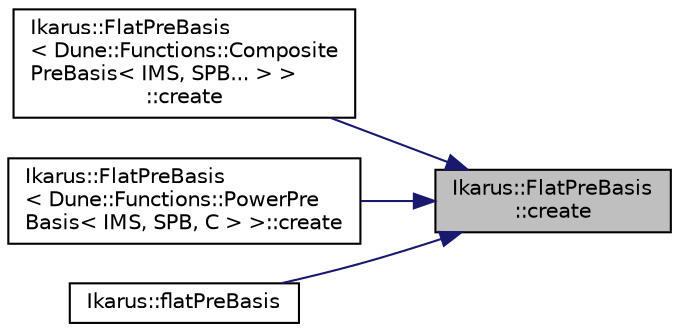 digraph "Ikarus::FlatPreBasis::create"
{
 // LATEX_PDF_SIZE
  edge [fontname="Helvetica",fontsize="10",labelfontname="Helvetica",labelfontsize="10"];
  node [fontname="Helvetica",fontsize="10",shape=record];
  rankdir="RL";
  Node1 [label="Ikarus::FlatPreBasis\l::create",height=0.2,width=0.4,color="black", fillcolor="grey75", style="filled", fontcolor="black",tooltip="Try to construct the pre-basis using a gridView."];
  Node1 -> Node2 [dir="back",color="midnightblue",fontsize="10",style="solid"];
  Node2 [label="Ikarus::FlatPreBasis\l\< Dune::Functions::Composite\lPreBasis\< IMS, SPB... \> \>\l::create",height=0.2,width=0.4,color="black", fillcolor="white", style="filled",URL="$a01526.html#aaaf91aed22e7c32c6f2c26ff961ae3e1",tooltip=" "];
  Node1 -> Node3 [dir="back",color="midnightblue",fontsize="10",style="solid"];
  Node3 [label="Ikarus::FlatPreBasis\l\< Dune::Functions::PowerPre\lBasis\< IMS, SPB, C \> \>::create",height=0.2,width=0.4,color="black", fillcolor="white", style="filled",URL="$a01530.html#ad2ce954f09e165f4440f6e4139ed0b85",tooltip=" "];
  Node1 -> Node4 [dir="back",color="midnightblue",fontsize="10",style="solid"];
  Node4 [label="Ikarus::flatPreBasis",height=0.2,width=0.4,color="black", fillcolor="white", style="filled",URL="$a00320.html#ga0728039472747184e9eb2ec0992a4a2b",tooltip="Generator function for a flatted PreBasis."];
}
